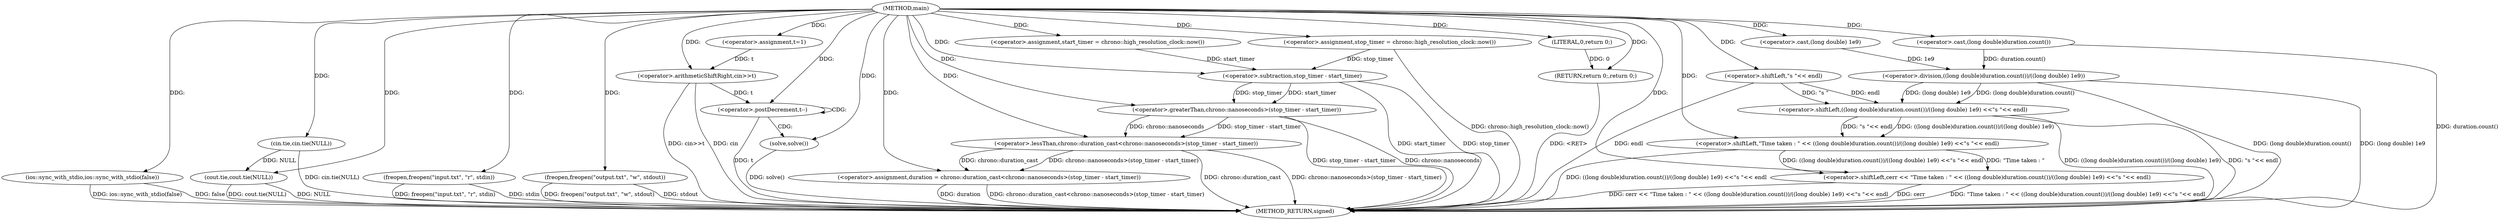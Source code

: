 digraph "main" {  
"1000215" [label = "(METHOD,main)" ]
"1000278" [label = "(METHOD_RETURN,signed)" ]
"1000217" [label = "(ios::sync_with_stdio,ios::sync_with_stdio(false))" ]
"1000219" [label = "(cin.tie,cin.tie(NULL))" ]
"1000221" [label = "(cout.tie,cout.tie(NULL))" ]
"1000223" [label = "(freopen,freopen(\"input.txt\", \"r\", stdin))" ]
"1000227" [label = "(freopen,freopen(\"output.txt\", \"w\", stdout))" ]
"1000232" [label = "(<operator>.assignment,start_timer = chrono::high_resolution_clock::now())" ]
"1000236" [label = "(<operator>.assignment,t=1)" ]
"1000239" [label = "(<operator>.arithmeticShiftRight,cin>>t)" ]
"1000248" [label = "(<operator>.assignment,stop_timer = chrono::high_resolution_clock::now())" ]
"1000252" [label = "(<operator>.assignment,duration = chrono::duration_cast<chrono::nanoseconds>(stop_timer - start_timer))" ]
"1000261" [label = "(<operator>.shiftLeft,cerr << \"Time taken : \" << ((long double)duration.count())/((long double) 1e9) <<\"s \"<< endl)" ]
"1000276" [label = "(RETURN,return 0;,return 0;)" ]
"1000243" [label = "(<operator>.postDecrement,t--)" ]
"1000277" [label = "(LITERAL,0,return 0;)" ]
"1000246" [label = "(solve,solve())" ]
"1000254" [label = "(<operator>.lessThan,chrono::duration_cast<chrono::nanoseconds>(stop_timer - start_timer))" ]
"1000263" [label = "(<operator>.shiftLeft,\"Time taken : \" << ((long double)duration.count())/((long double) 1e9) <<\"s \"<< endl)" ]
"1000256" [label = "(<operator>.greaterThan,chrono::nanoseconds>(stop_timer - start_timer))" ]
"1000265" [label = "(<operator>.shiftLeft,((long double)duration.count())/((long double) 1e9) <<\"s \"<< endl)" ]
"1000258" [label = "(<operator>.subtraction,stop_timer - start_timer)" ]
"1000266" [label = "(<operator>.division,((long double)duration.count())/((long double) 1e9))" ]
"1000273" [label = "(<operator>.shiftLeft,\"s \"<< endl)" ]
"1000267" [label = "(<operator>.cast,(long double)duration.count())" ]
"1000270" [label = "(<operator>.cast,(long double) 1e9)" ]
  "1000276" -> "1000278"  [ label = "DDG: <RET>"] 
  "1000217" -> "1000278"  [ label = "DDG: ios::sync_with_stdio(false)"] 
  "1000219" -> "1000278"  [ label = "DDG: cin.tie(NULL)"] 
  "1000221" -> "1000278"  [ label = "DDG: NULL"] 
  "1000221" -> "1000278"  [ label = "DDG: cout.tie(NULL)"] 
  "1000223" -> "1000278"  [ label = "DDG: freopen(\"input.txt\", \"r\", stdin)"] 
  "1000227" -> "1000278"  [ label = "DDG: freopen(\"output.txt\", \"w\", stdout)"] 
  "1000239" -> "1000278"  [ label = "DDG: cin>>t"] 
  "1000243" -> "1000278"  [ label = "DDG: t"] 
  "1000248" -> "1000278"  [ label = "DDG: chrono::high_resolution_clock::now()"] 
  "1000252" -> "1000278"  [ label = "DDG: duration"] 
  "1000258" -> "1000278"  [ label = "DDG: stop_timer"] 
  "1000258" -> "1000278"  [ label = "DDG: start_timer"] 
  "1000256" -> "1000278"  [ label = "DDG: stop_timer - start_timer"] 
  "1000254" -> "1000278"  [ label = "DDG: chrono::nanoseconds>(stop_timer - start_timer)"] 
  "1000252" -> "1000278"  [ label = "DDG: chrono::duration_cast<chrono::nanoseconds>(stop_timer - start_timer)"] 
  "1000267" -> "1000278"  [ label = "DDG: duration.count()"] 
  "1000266" -> "1000278"  [ label = "DDG: (long double)duration.count()"] 
  "1000266" -> "1000278"  [ label = "DDG: (long double) 1e9"] 
  "1000265" -> "1000278"  [ label = "DDG: ((long double)duration.count())/((long double) 1e9)"] 
  "1000265" -> "1000278"  [ label = "DDG: \"s \"<< endl"] 
  "1000263" -> "1000278"  [ label = "DDG: ((long double)duration.count())/((long double) 1e9) <<\"s \"<< endl"] 
  "1000261" -> "1000278"  [ label = "DDG: \"Time taken : \" << ((long double)duration.count())/((long double) 1e9) <<\"s \"<< endl"] 
  "1000261" -> "1000278"  [ label = "DDG: cerr << \"Time taken : \" << ((long double)duration.count())/((long double) 1e9) <<\"s \"<< endl"] 
  "1000246" -> "1000278"  [ label = "DDG: solve()"] 
  "1000254" -> "1000278"  [ label = "DDG: chrono::duration_cast"] 
  "1000217" -> "1000278"  [ label = "DDG: false"] 
  "1000239" -> "1000278"  [ label = "DDG: cin"] 
  "1000227" -> "1000278"  [ label = "DDG: stdout"] 
  "1000223" -> "1000278"  [ label = "DDG: stdin"] 
  "1000256" -> "1000278"  [ label = "DDG: chrono::nanoseconds"] 
  "1000273" -> "1000278"  [ label = "DDG: endl"] 
  "1000261" -> "1000278"  [ label = "DDG: cerr"] 
  "1000215" -> "1000232"  [ label = "DDG: "] 
  "1000215" -> "1000236"  [ label = "DDG: "] 
  "1000215" -> "1000248"  [ label = "DDG: "] 
  "1000254" -> "1000252"  [ label = "DDG: chrono::nanoseconds>(stop_timer - start_timer)"] 
  "1000254" -> "1000252"  [ label = "DDG: chrono::duration_cast"] 
  "1000277" -> "1000276"  [ label = "DDG: 0"] 
  "1000215" -> "1000276"  [ label = "DDG: "] 
  "1000215" -> "1000217"  [ label = "DDG: "] 
  "1000215" -> "1000219"  [ label = "DDG: "] 
  "1000219" -> "1000221"  [ label = "DDG: NULL"] 
  "1000215" -> "1000221"  [ label = "DDG: "] 
  "1000215" -> "1000223"  [ label = "DDG: "] 
  "1000215" -> "1000227"  [ label = "DDG: "] 
  "1000215" -> "1000239"  [ label = "DDG: "] 
  "1000236" -> "1000239"  [ label = "DDG: t"] 
  "1000215" -> "1000252"  [ label = "DDG: "] 
  "1000215" -> "1000261"  [ label = "DDG: "] 
  "1000263" -> "1000261"  [ label = "DDG: ((long double)duration.count())/((long double) 1e9) <<\"s \"<< endl"] 
  "1000263" -> "1000261"  [ label = "DDG: \"Time taken : \""] 
  "1000215" -> "1000277"  [ label = "DDG: "] 
  "1000239" -> "1000243"  [ label = "DDG: t"] 
  "1000215" -> "1000243"  [ label = "DDG: "] 
  "1000215" -> "1000246"  [ label = "DDG: "] 
  "1000215" -> "1000254"  [ label = "DDG: "] 
  "1000256" -> "1000254"  [ label = "DDG: stop_timer - start_timer"] 
  "1000256" -> "1000254"  [ label = "DDG: chrono::nanoseconds"] 
  "1000215" -> "1000263"  [ label = "DDG: "] 
  "1000265" -> "1000263"  [ label = "DDG: \"s \"<< endl"] 
  "1000265" -> "1000263"  [ label = "DDG: ((long double)duration.count())/((long double) 1e9)"] 
  "1000215" -> "1000256"  [ label = "DDG: "] 
  "1000258" -> "1000256"  [ label = "DDG: start_timer"] 
  "1000258" -> "1000256"  [ label = "DDG: stop_timer"] 
  "1000266" -> "1000265"  [ label = "DDG: (long double) 1e9"] 
  "1000266" -> "1000265"  [ label = "DDG: (long double)duration.count()"] 
  "1000273" -> "1000265"  [ label = "DDG: \"s \""] 
  "1000273" -> "1000265"  [ label = "DDG: endl"] 
  "1000248" -> "1000258"  [ label = "DDG: stop_timer"] 
  "1000215" -> "1000258"  [ label = "DDG: "] 
  "1000232" -> "1000258"  [ label = "DDG: start_timer"] 
  "1000267" -> "1000266"  [ label = "DDG: duration.count()"] 
  "1000270" -> "1000266"  [ label = "DDG: 1e9"] 
  "1000215" -> "1000273"  [ label = "DDG: "] 
  "1000215" -> "1000267"  [ label = "DDG: "] 
  "1000215" -> "1000270"  [ label = "DDG: "] 
  "1000243" -> "1000243"  [ label = "CDG: "] 
  "1000243" -> "1000246"  [ label = "CDG: "] 
}
